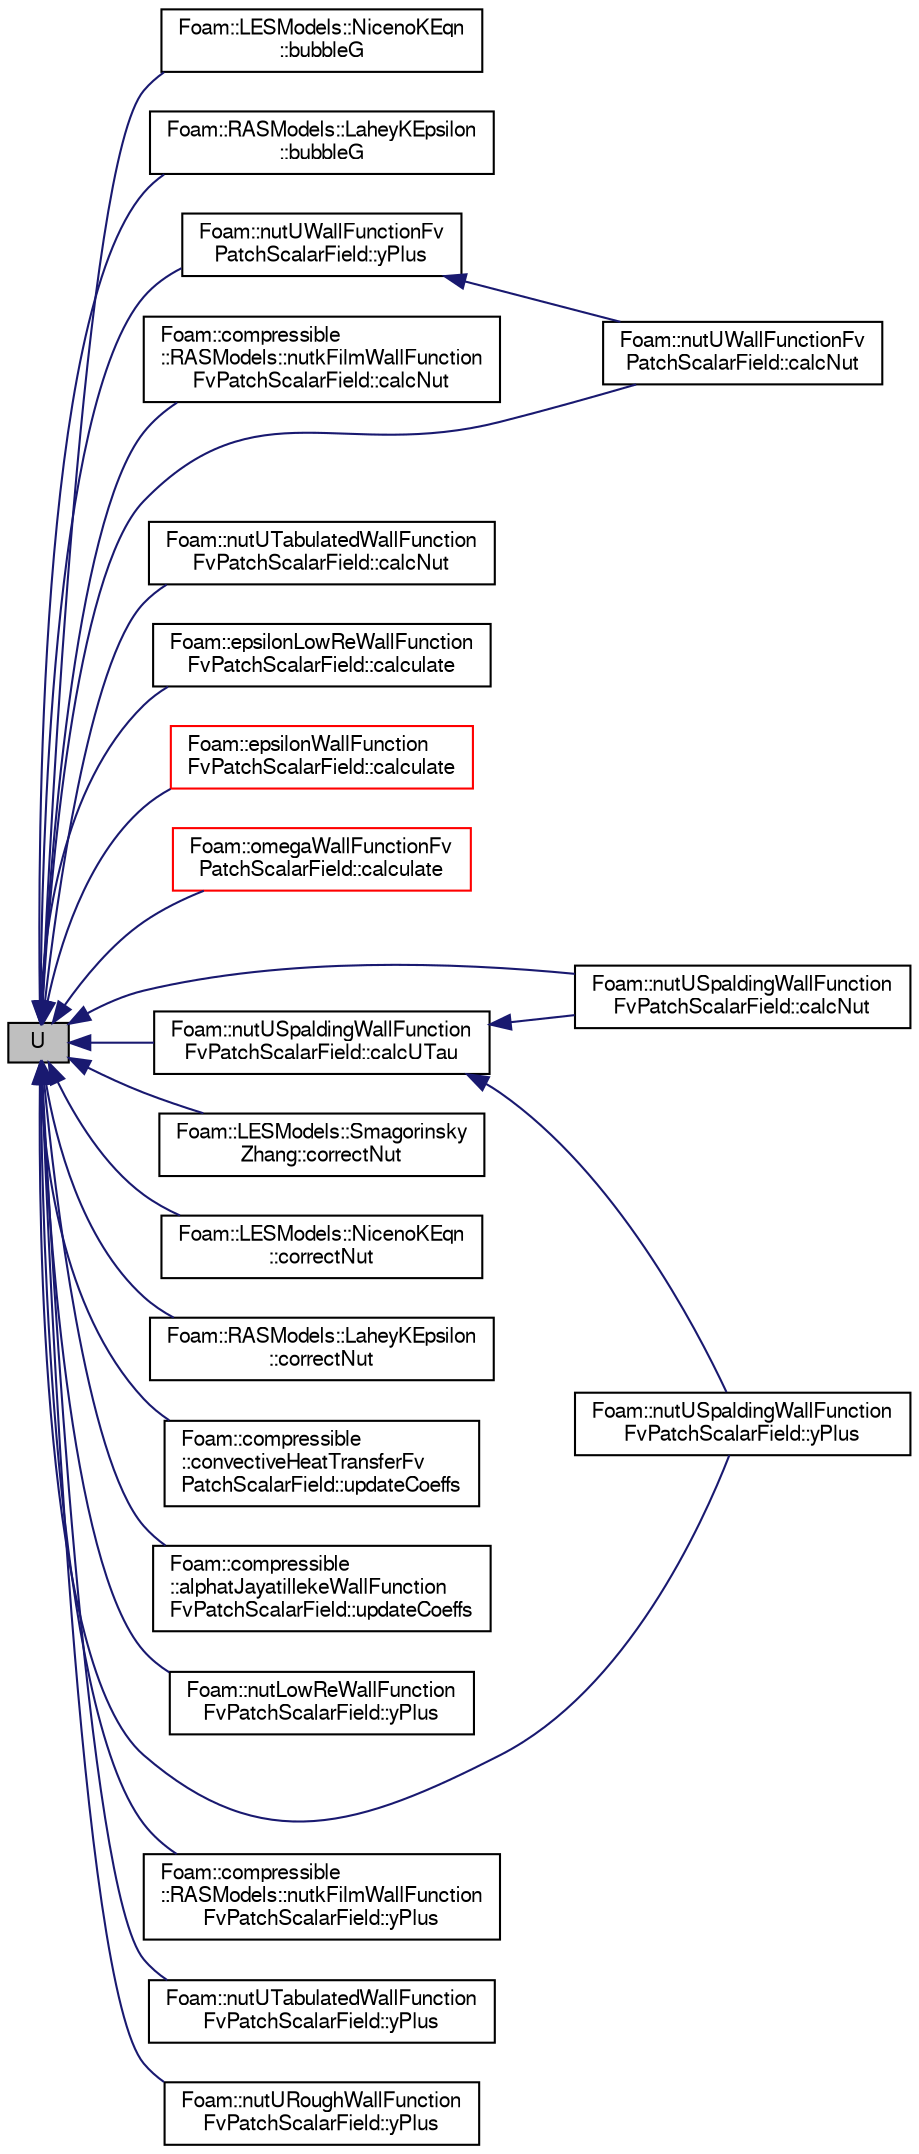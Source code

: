 digraph "U"
{
  bgcolor="transparent";
  edge [fontname="FreeSans",fontsize="10",labelfontname="FreeSans",labelfontsize="10"];
  node [fontname="FreeSans",fontsize="10",shape=record];
  rankdir="LR";
  Node1 [label="U",height=0.2,width=0.4,color="black", fillcolor="grey75", style="filled" fontcolor="black"];
  Node1 -> Node2 [dir="back",color="midnightblue",fontsize="10",style="solid",fontname="FreeSans"];
  Node2 [label="Foam::LESModels::NicenoKEqn\l::bubbleG",height=0.2,width=0.4,color="black",URL="$a01539.html#ac60a9a517e74f9948b4edd0e95650ef9"];
  Node1 -> Node3 [dir="back",color="midnightblue",fontsize="10",style="solid",fontname="FreeSans"];
  Node3 [label="Foam::RASModels::LaheyKEpsilon\l::bubbleG",height=0.2,width=0.4,color="black",URL="$a01222.html#ac60a9a517e74f9948b4edd0e95650ef9"];
  Node1 -> Node4 [dir="back",color="midnightblue",fontsize="10",style="solid",fontname="FreeSans"];
  Node4 [label="Foam::nutUWallFunctionFv\lPatchScalarField::calcNut",height=0.2,width=0.4,color="black",URL="$a01634.html#a3d7b33c5eb572bc4684ad4c690a762b8",tooltip="Calculate the turbulence viscosity. "];
  Node1 -> Node5 [dir="back",color="midnightblue",fontsize="10",style="solid",fontname="FreeSans"];
  Node5 [label="Foam::compressible\l::RASModels::nutkFilmWallFunction\lFvPatchScalarField::calcNut",height=0.2,width=0.4,color="black",URL="$a01627.html#a3d7b33c5eb572bc4684ad4c690a762b8",tooltip="Calculate the turbulence viscosity. "];
  Node1 -> Node6 [dir="back",color="midnightblue",fontsize="10",style="solid",fontname="FreeSans"];
  Node6 [label="Foam::nutUSpaldingWallFunction\lFvPatchScalarField::calcNut",height=0.2,width=0.4,color="black",URL="$a01632.html#a3d7b33c5eb572bc4684ad4c690a762b8",tooltip="Calculate the turbulence viscosity. "];
  Node1 -> Node7 [dir="back",color="midnightblue",fontsize="10",style="solid",fontname="FreeSans"];
  Node7 [label="Foam::nutUTabulatedWallFunction\lFvPatchScalarField::calcNut",height=0.2,width=0.4,color="black",URL="$a01633.html#a3d7b33c5eb572bc4684ad4c690a762b8",tooltip="Calculate the turbulence viscosity. "];
  Node1 -> Node8 [dir="back",color="midnightblue",fontsize="10",style="solid",fontname="FreeSans"];
  Node8 [label="Foam::epsilonLowReWallFunction\lFvPatchScalarField::calculate",height=0.2,width=0.4,color="black",URL="$a00639.html#a9b10d949afa36a0fe772c66e94719865",tooltip="Calculate the epsilon and G. "];
  Node1 -> Node9 [dir="back",color="midnightblue",fontsize="10",style="solid",fontname="FreeSans"];
  Node9 [label="Foam::epsilonWallFunction\lFvPatchScalarField::calculate",height=0.2,width=0.4,color="red",URL="$a00640.html#a9b10d949afa36a0fe772c66e94719865",tooltip="Calculate the epsilon and G. "];
  Node1 -> Node10 [dir="back",color="midnightblue",fontsize="10",style="solid",fontname="FreeSans"];
  Node10 [label="Foam::omegaWallFunctionFv\lPatchScalarField::calculate",height=0.2,width=0.4,color="red",URL="$a01658.html#a198ab1edcd6a58e1f422febaac58dacc",tooltip="Calculate the omega and G. "];
  Node1 -> Node11 [dir="back",color="midnightblue",fontsize="10",style="solid",fontname="FreeSans"];
  Node11 [label="Foam::nutUSpaldingWallFunction\lFvPatchScalarField::calcUTau",height=0.2,width=0.4,color="black",URL="$a01632.html#a1531610b3f6b7efe703bfbecd07f0b66",tooltip="Calculate the friction velocity. "];
  Node11 -> Node6 [dir="back",color="midnightblue",fontsize="10",style="solid",fontname="FreeSans"];
  Node11 -> Node12 [dir="back",color="midnightblue",fontsize="10",style="solid",fontname="FreeSans"];
  Node12 [label="Foam::nutUSpaldingWallFunction\lFvPatchScalarField::yPlus",height=0.2,width=0.4,color="black",URL="$a01632.html#af22569bc92132fb30885ef7f6ec81873",tooltip="Calculate and return the yPlus at the boundary. "];
  Node1 -> Node13 [dir="back",color="midnightblue",fontsize="10",style="solid",fontname="FreeSans"];
  Node13 [label="Foam::LESModels::Smagorinsky\lZhang::correctNut",height=0.2,width=0.4,color="black",URL="$a02281.html#aaffe89433f18f1ee4137486e19219448",tooltip="Update the SGS eddy viscosity. "];
  Node1 -> Node14 [dir="back",color="midnightblue",fontsize="10",style="solid",fontname="FreeSans"];
  Node14 [label="Foam::LESModels::NicenoKEqn\l::correctNut",height=0.2,width=0.4,color="black",URL="$a01539.html#aaffe89433f18f1ee4137486e19219448"];
  Node1 -> Node15 [dir="back",color="midnightblue",fontsize="10",style="solid",fontname="FreeSans"];
  Node15 [label="Foam::RASModels::LaheyKEpsilon\l::correctNut",height=0.2,width=0.4,color="black",URL="$a01222.html#aaffe89433f18f1ee4137486e19219448"];
  Node1 -> Node16 [dir="back",color="midnightblue",fontsize="10",style="solid",fontname="FreeSans"];
  Node16 [label="Foam::compressible\l::convectiveHeatTransferFv\lPatchScalarField::updateCoeffs",height=0.2,width=0.4,color="black",URL="$a00385.html#a7e24eafac629d3733181cd942d4c902f",tooltip="Update the coefficients associated with the patch field. "];
  Node1 -> Node17 [dir="back",color="midnightblue",fontsize="10",style="solid",fontname="FreeSans"];
  Node17 [label="Foam::compressible\l::alphatJayatillekeWallFunction\lFvPatchScalarField::updateCoeffs",height=0.2,width=0.4,color="black",URL="$a00041.html#a7e24eafac629d3733181cd942d4c902f",tooltip="Update the coefficients associated with the patch field. "];
  Node1 -> Node18 [dir="back",color="midnightblue",fontsize="10",style="solid",fontname="FreeSans"];
  Node18 [label="Foam::nutLowReWallFunction\lFvPatchScalarField::yPlus",height=0.2,width=0.4,color="black",URL="$a01630.html#af22569bc92132fb30885ef7f6ec81873",tooltip="Calculate and return the yPlus at the boundary. "];
  Node1 -> Node19 [dir="back",color="midnightblue",fontsize="10",style="solid",fontname="FreeSans"];
  Node19 [label="Foam::nutUWallFunctionFv\lPatchScalarField::yPlus",height=0.2,width=0.4,color="black",URL="$a01634.html#af22569bc92132fb30885ef7f6ec81873",tooltip="Calculate and return the yPlus at the boundary. "];
  Node19 -> Node4 [dir="back",color="midnightblue",fontsize="10",style="solid",fontname="FreeSans"];
  Node1 -> Node20 [dir="back",color="midnightblue",fontsize="10",style="solid",fontname="FreeSans"];
  Node20 [label="Foam::compressible\l::RASModels::nutkFilmWallFunction\lFvPatchScalarField::yPlus",height=0.2,width=0.4,color="black",URL="$a01627.html#af22569bc92132fb30885ef7f6ec81873",tooltip="Calculate and return the yPlus at the boundary. "];
  Node1 -> Node12 [dir="back",color="midnightblue",fontsize="10",style="solid",fontname="FreeSans"];
  Node1 -> Node21 [dir="back",color="midnightblue",fontsize="10",style="solid",fontname="FreeSans"];
  Node21 [label="Foam::nutUTabulatedWallFunction\lFvPatchScalarField::yPlus",height=0.2,width=0.4,color="black",URL="$a01633.html#af22569bc92132fb30885ef7f6ec81873",tooltip="Calculate and return the yPlus at the boundary. "];
  Node1 -> Node22 [dir="back",color="midnightblue",fontsize="10",style="solid",fontname="FreeSans"];
  Node22 [label="Foam::nutURoughWallFunction\lFvPatchScalarField::yPlus",height=0.2,width=0.4,color="black",URL="$a01631.html#af22569bc92132fb30885ef7f6ec81873",tooltip="Calculate and return the yPlus at the boundary. "];
}
